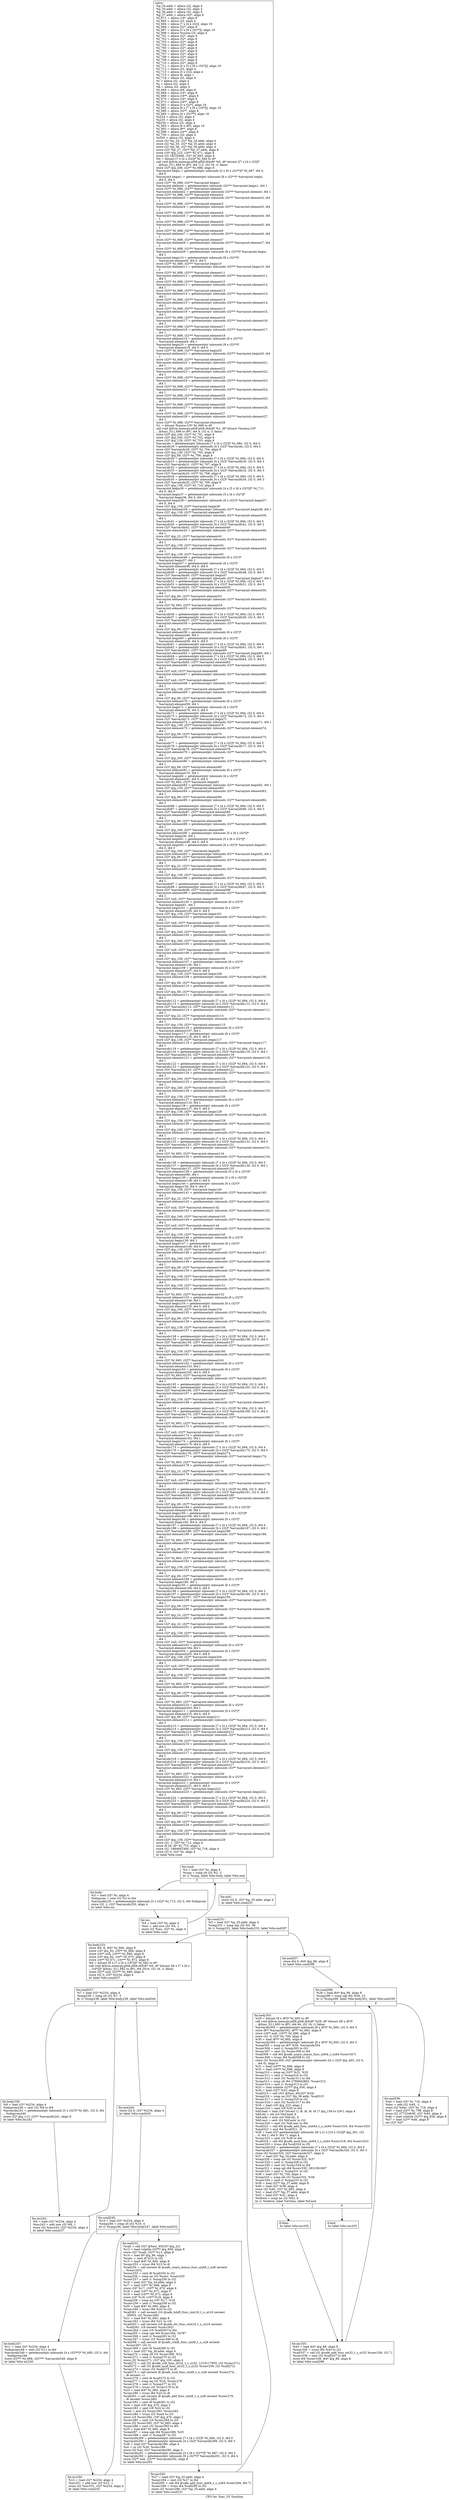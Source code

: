 digraph "CFG for 'func_33' function" {
	label="CFG for 'func_33' function";

	Node0xa625808 [shape=record,label="{entry:\l  %p_34.addr = alloca i32, align 4\l  %p_35.addr = alloca i32, align 4\l  %p_36.addr = alloca i32, align 4\l  %p_37.addr = alloca i32*, align 8\l  %l_671 = alloca i16*, align 8\l  %l_683 = alloca i32, align 4\l  %l_684 = alloca [7 x [4 x i32]], align 16\l  %l_688 = alloca i32*, align 8\l  %l_687 = alloca [3 x [9 x i32**]], align 16\l  %l_699 = alloca %union.U0, align 4\l  %l_701 = alloca i32*, align 8\l  %l_702 = alloca i32*, align 8\l  %l_703 = alloca i32*, align 8\l  %l_704 = alloca i32*, align 8\l  %l_705 = alloca i32*, align 8\l  %l_706 = alloca i32*, align 8\l  %l_707 = alloca i32*, align 8\l  %l_708 = alloca i32*, align 8\l  %l_709 = alloca i32*, align 8\l  %l_710 = alloca i32*, align 8\l  %l_711 = alloca [4 x [5 x [6 x i32*]]], align 16\l  %l_712 = alloca i32, align 4\l  %l_713 = alloca [3 x i32], align 4\l  %l_715 = alloca i8, align 1\l  %l_716 = alloca i32, align 4\l  %i = alloca i32, align 4\l  %j = alloca i32, align 4\l  %k = alloca i32, align 4\l  %l_660 = alloca i64, align 8\l  %l_668 = alloca i16*, align 8\l  %l_669 = alloca i16**, align 8\l  %l_670 = alloca i16*, align 8\l  %l_672 = alloca i16**, align 8\l  %l_681 = alloca [3 x i32*], align 16\l  %l_682 = alloca [6 x [7 x [6 x i16*]]], align 16\l  %l_686 = alloca i32**, align 8\l  %l_685 = alloca [4 x i32***], align 16\l  %i234 = alloca i32, align 4\l  %j235 = alloca i32, align 4\l  %k236 = alloca i32, align 4\l  %l_693 = alloca [8 x i8*], align 16\l  %l_692 = alloca i8**, align 8\l  %l_696 = alloca i16**, align 8\l  %l_700 = alloca i32, align 4\l  %i303 = alloca i32, align 4\l  store i32 %p_34, i32* %p_34.addr, align 4\l  store i32 %p_35, i32* %p_35.addr, align 4\l  store i32 %p_36, i32* %p_36.addr, align 4\l  store i32* %p_37, i32** %p_37.addr, align 8\l  store i16* @g_223, i16** %l_671, align 8\l  store i32 18216466, i32* %l_683, align 4\l  %0 = bitcast [7 x [4 x i32]]* %l_684 to i8*\l  call void @llvm.memcpy.p0i8.p0i8.i64(i8* %0, i8* bitcast ([7 x [4 x i32]]*\l... @func_33.l_684 to i8*), i64 112, i32 16, i1 false)\l  store i32* @g_208, i32** %l_688, align 8\l  %arrayinit.begin = getelementptr inbounds [3 x [9 x i32**]]* %l_687, i64 0,\l... i64 0\l  %arrayinit.begin1 = getelementptr inbounds [9 x i32**]* %arrayinit.begin,\l... i64 0, i64 0\l  store i32** %l_688, i32*** %arrayinit.begin1\l  %arrayinit.element = getelementptr inbounds i32*** %arrayinit.begin1, i64 1\l  store i32** %l_688, i32*** %arrayinit.element\l  %arrayinit.element2 = getelementptr inbounds i32*** %arrayinit.element, i64 1\l  store i32** %l_688, i32*** %arrayinit.element2\l  %arrayinit.element3 = getelementptr inbounds i32*** %arrayinit.element2, i64\l... 1\l  store i32** %l_688, i32*** %arrayinit.element3\l  %arrayinit.element4 = getelementptr inbounds i32*** %arrayinit.element3, i64\l... 1\l  store i32** %l_688, i32*** %arrayinit.element4\l  %arrayinit.element5 = getelementptr inbounds i32*** %arrayinit.element4, i64\l... 1\l  store i32** %l_688, i32*** %arrayinit.element5\l  %arrayinit.element6 = getelementptr inbounds i32*** %arrayinit.element5, i64\l... 1\l  store i32** %l_688, i32*** %arrayinit.element6\l  %arrayinit.element7 = getelementptr inbounds i32*** %arrayinit.element6, i64\l... 1\l  store i32** %l_688, i32*** %arrayinit.element7\l  %arrayinit.element8 = getelementptr inbounds i32*** %arrayinit.element7, i64\l... 1\l  store i32** %l_688, i32*** %arrayinit.element8\l  %arrayinit.element9 = getelementptr inbounds [9 x i32**]* %arrayinit.begin,\l... i64 1\l  %arrayinit.begin10 = getelementptr inbounds [9 x i32**]*\l... %arrayinit.element9, i64 0, i64 0\l  store i32** %l_688, i32*** %arrayinit.begin10\l  %arrayinit.element11 = getelementptr inbounds i32*** %arrayinit.begin10, i64\l... 1\l  store i32** %l_688, i32*** %arrayinit.element11\l  %arrayinit.element12 = getelementptr inbounds i32*** %arrayinit.element11,\l... i64 1\l  store i32** %l_688, i32*** %arrayinit.element12\l  %arrayinit.element13 = getelementptr inbounds i32*** %arrayinit.element12,\l... i64 1\l  store i32** %l_688, i32*** %arrayinit.element13\l  %arrayinit.element14 = getelementptr inbounds i32*** %arrayinit.element13,\l... i64 1\l  store i32** %l_688, i32*** %arrayinit.element14\l  %arrayinit.element15 = getelementptr inbounds i32*** %arrayinit.element14,\l... i64 1\l  store i32** %l_688, i32*** %arrayinit.element15\l  %arrayinit.element16 = getelementptr inbounds i32*** %arrayinit.element15,\l... i64 1\l  store i32** %l_688, i32*** %arrayinit.element16\l  %arrayinit.element17 = getelementptr inbounds i32*** %arrayinit.element16,\l... i64 1\l  store i32** %l_688, i32*** %arrayinit.element17\l  %arrayinit.element18 = getelementptr inbounds i32*** %arrayinit.element17,\l... i64 1\l  store i32** %l_688, i32*** %arrayinit.element18\l  %arrayinit.element19 = getelementptr inbounds [9 x i32**]*\l... %arrayinit.element9, i64 1\l  %arrayinit.begin20 = getelementptr inbounds [9 x i32**]*\l... %arrayinit.element19, i64 0, i64 0\l  store i32** %l_688, i32*** %arrayinit.begin20\l  %arrayinit.element21 = getelementptr inbounds i32*** %arrayinit.begin20, i64\l... 1\l  store i32** %l_688, i32*** %arrayinit.element21\l  %arrayinit.element22 = getelementptr inbounds i32*** %arrayinit.element21,\l... i64 1\l  store i32** %l_688, i32*** %arrayinit.element22\l  %arrayinit.element23 = getelementptr inbounds i32*** %arrayinit.element22,\l... i64 1\l  store i32** %l_688, i32*** %arrayinit.element23\l  %arrayinit.element24 = getelementptr inbounds i32*** %arrayinit.element23,\l... i64 1\l  store i32** %l_688, i32*** %arrayinit.element24\l  %arrayinit.element25 = getelementptr inbounds i32*** %arrayinit.element24,\l... i64 1\l  store i32** %l_688, i32*** %arrayinit.element25\l  %arrayinit.element26 = getelementptr inbounds i32*** %arrayinit.element25,\l... i64 1\l  store i32** %l_688, i32*** %arrayinit.element26\l  %arrayinit.element27 = getelementptr inbounds i32*** %arrayinit.element26,\l... i64 1\l  store i32** %l_688, i32*** %arrayinit.element27\l  %arrayinit.element28 = getelementptr inbounds i32*** %arrayinit.element27,\l... i64 1\l  store i32** %l_688, i32*** %arrayinit.element28\l  %1 = bitcast %union.U0* %l_699 to i8*\l  call void @llvm.memcpy.p0i8.p0i8.i64(i8* %1, i8* bitcast (%union.U0*\l... @func_33.l_699 to i8*), i64 4, i32 4, i1 false)\l  store i32* @g_240, i32** %l_701, align 8\l  store i32* @g_240, i32** %l_702, align 8\l  store i32* @g_139, i32** %l_703, align 8\l  %arrayidx = getelementptr inbounds [7 x [4 x i32]]* %l_684, i32 0, i64 0\l  %arrayidx29 = getelementptr inbounds [4 x i32]* %arrayidx, i32 0, i64 3\l  store i32* %arrayidx29, i32** %l_704, align 8\l  store i32* @g_139, i32** %l_705, align 8\l  store i32* @g_69, i32** %l_706, align 8\l  %arrayidx30 = getelementptr inbounds [7 x [4 x i32]]* %l_684, i32 0, i64 0\l  %arrayidx31 = getelementptr inbounds [4 x i32]* %arrayidx30, i32 0, i64 3\l  store i32* %arrayidx31, i32** %l_707, align 8\l  %arrayidx32 = getelementptr inbounds [7 x [4 x i32]]* %l_684, i32 0, i64 0\l  %arrayidx33 = getelementptr inbounds [4 x i32]* %arrayidx32, i32 0, i64 3\l  store i32* %arrayidx33, i32** %l_708, align 8\l  %arrayidx34 = getelementptr inbounds [7 x [4 x i32]]* %l_684, i32 0, i64 0\l  %arrayidx35 = getelementptr inbounds [4 x i32]* %arrayidx34, i32 0, i64 3\l  store i32* %arrayidx35, i32** %l_709, align 8\l  store i32* @g_139, i32** %l_710, align 8\l  %arrayinit.begin36 = getelementptr inbounds [4 x [5 x [6 x i32*]]]* %l_711,\l... i64 0, i64 0\l  %arrayinit.begin37 = getelementptr inbounds [5 x [6 x i32*]]*\l... %arrayinit.begin36, i64 0, i64 0\l  %arrayinit.begin38 = getelementptr inbounds [6 x i32*]* %arrayinit.begin37,\l... i64 0, i64 0\l  store i32* @g_139, i32** %arrayinit.begin38\l  %arrayinit.element39 = getelementptr inbounds i32** %arrayinit.begin38, i64 1\l  store i32* @g_139, i32** %arrayinit.element39\l  %arrayinit.element40 = getelementptr inbounds i32** %arrayinit.element39,\l... i64 1\l  %arrayidx41 = getelementptr inbounds [7 x [4 x i32]]* %l_684, i32 0, i64 5\l  %arrayidx42 = getelementptr inbounds [4 x i32]* %arrayidx41, i32 0, i64 2\l  store i32* %arrayidx42, i32** %arrayinit.element40\l  %arrayinit.element43 = getelementptr inbounds i32** %arrayinit.element40,\l... i64 1\l  store i32* @g_22, i32** %arrayinit.element43\l  %arrayinit.element44 = getelementptr inbounds i32** %arrayinit.element43,\l... i64 1\l  store i32* @g_139, i32** %arrayinit.element44\l  %arrayinit.element45 = getelementptr inbounds i32** %arrayinit.element44,\l... i64 1\l  store i32* @g_139, i32** %arrayinit.element45\l  %arrayinit.element46 = getelementptr inbounds [6 x i32*]*\l... %arrayinit.begin37, i64 1\l  %arrayinit.begin47 = getelementptr inbounds [6 x i32*]*\l... %arrayinit.element46, i64 0, i64 0\l  %arrayidx48 = getelementptr inbounds [7 x [4 x i32]]* %l_684, i32 0, i64 3\l  %arrayidx49 = getelementptr inbounds [4 x i32]* %arrayidx48, i32 0, i64 3\l  store i32* %arrayidx49, i32** %arrayinit.begin47\l  %arrayinit.element50 = getelementptr inbounds i32** %arrayinit.begin47, i64 1\l  %arrayidx51 = getelementptr inbounds [7 x [4 x i32]]* %l_684, i32 0, i64 0\l  %arrayidx52 = getelementptr inbounds [4 x i32]* %arrayidx51, i32 0, i64 3\l  store i32* %arrayidx52, i32** %arrayinit.element50\l  %arrayinit.element53 = getelementptr inbounds i32** %arrayinit.element50,\l... i64 1\l  store i32* @g_69, i32** %arrayinit.element53\l  %arrayinit.element54 = getelementptr inbounds i32** %arrayinit.element53,\l... i64 1\l  store i32* %l_683, i32** %arrayinit.element54\l  %arrayinit.element55 = getelementptr inbounds i32** %arrayinit.element54,\l... i64 1\l  %arrayidx56 = getelementptr inbounds [7 x [4 x i32]]* %l_684, i32 0, i64 0\l  %arrayidx57 = getelementptr inbounds [4 x i32]* %arrayidx56, i32 0, i64 3\l  store i32* %arrayidx57, i32** %arrayinit.element55\l  %arrayinit.element58 = getelementptr inbounds i32** %arrayinit.element55,\l... i64 1\l  store i32* @g_69, i32** %arrayinit.element58\l  %arrayinit.element59 = getelementptr inbounds [6 x i32*]*\l... %arrayinit.element46, i64 1\l  %arrayinit.begin60 = getelementptr inbounds [6 x i32*]*\l... %arrayinit.element59, i64 0, i64 0\l  %arrayidx61 = getelementptr inbounds [7 x [4 x i32]]* %l_684, i32 0, i64 6\l  %arrayidx62 = getelementptr inbounds [4 x i32]* %arrayidx61, i32 0, i64 1\l  store i32* %arrayidx62, i32** %arrayinit.begin60\l  %arrayinit.element63 = getelementptr inbounds i32** %arrayinit.begin60, i64 1\l  %arrayidx64 = getelementptr inbounds [7 x [4 x i32]]* %l_684, i32 0, i64 0\l  %arrayidx65 = getelementptr inbounds [4 x i32]* %arrayidx64, i32 0, i64 3\l  store i32* %arrayidx65, i32** %arrayinit.element63\l  %arrayinit.element66 = getelementptr inbounds i32** %arrayinit.element63,\l... i64 1\l  store i32* null, i32** %arrayinit.element66\l  %arrayinit.element67 = getelementptr inbounds i32** %arrayinit.element66,\l... i64 1\l  store i32* null, i32** %arrayinit.element67\l  %arrayinit.element68 = getelementptr inbounds i32** %arrayinit.element67,\l... i64 1\l  store i32* @g_139, i32** %arrayinit.element68\l  %arrayinit.element69 = getelementptr inbounds i32** %arrayinit.element68,\l... i64 1\l  store i32* @g_69, i32** %arrayinit.element69\l  %arrayinit.element70 = getelementptr inbounds [6 x i32*]*\l... %arrayinit.element59, i64 1\l  %arrayinit.begin71 = getelementptr inbounds [6 x i32*]*\l... %arrayinit.element70, i64 0, i64 0\l  %arrayidx72 = getelementptr inbounds [7 x [4 x i32]]* %l_684, i32 0, i64 4\l  %arrayidx73 = getelementptr inbounds [4 x i32]* %arrayidx72, i32 0, i64 0\l  store i32* %arrayidx73, i32** %arrayinit.begin71\l  %arrayinit.element74 = getelementptr inbounds i32** %arrayinit.begin71, i64 1\l  store i32* @g_139, i32** %arrayinit.element74\l  %arrayinit.element75 = getelementptr inbounds i32** %arrayinit.element74,\l... i64 1\l  store i32* @g_69, i32** %arrayinit.element75\l  %arrayinit.element76 = getelementptr inbounds i32** %arrayinit.element75,\l... i64 1\l  %arrayidx77 = getelementptr inbounds [7 x [4 x i32]]* %l_684, i32 0, i64 5\l  %arrayidx78 = getelementptr inbounds [4 x i32]* %arrayidx77, i32 0, i64 2\l  store i32* %arrayidx78, i32** %arrayinit.element76\l  %arrayinit.element79 = getelementptr inbounds i32** %arrayinit.element76,\l... i64 1\l  store i32* @g_240, i32** %arrayinit.element79\l  %arrayinit.element80 = getelementptr inbounds i32** %arrayinit.element79,\l... i64 1\l  store i32* @g_69, i32** %arrayinit.element80\l  %arrayinit.element81 = getelementptr inbounds [6 x i32*]*\l... %arrayinit.element70, i64 1\l  %arrayinit.begin82 = getelementptr inbounds [6 x i32*]*\l... %arrayinit.element81, i64 0, i64 0\l  store i32* %l_683, i32** %arrayinit.begin82\l  %arrayinit.element83 = getelementptr inbounds i32** %arrayinit.begin82, i64 1\l  store i32* @g_139, i32** %arrayinit.element83\l  %arrayinit.element84 = getelementptr inbounds i32** %arrayinit.element83,\l... i64 1\l  store i32* @g_69, i32** %arrayinit.element84\l  %arrayinit.element85 = getelementptr inbounds i32** %arrayinit.element84,\l... i64 1\l  %arrayidx86 = getelementptr inbounds [7 x [4 x i32]]* %l_684, i32 0, i64 0\l  %arrayidx87 = getelementptr inbounds [4 x i32]* %arrayidx86, i32 0, i64 3\l  store i32* %arrayidx87, i32** %arrayinit.element85\l  %arrayinit.element88 = getelementptr inbounds i32** %arrayinit.element85,\l... i64 1\l  store i32* @g_69, i32** %arrayinit.element88\l  %arrayinit.element89 = getelementptr inbounds i32** %arrayinit.element88,\l... i64 1\l  store i32* @g_240, i32** %arrayinit.element89\l  %arrayinit.element90 = getelementptr inbounds [5 x [6 x i32*]]*\l... %arrayinit.begin36, i64 1\l  %arrayinit.begin91 = getelementptr inbounds [5 x [6 x i32*]]*\l... %arrayinit.element90, i64 0, i64 0\l  %arrayinit.begin92 = getelementptr inbounds [6 x i32*]* %arrayinit.begin91,\l... i64 0, i64 0\l  store i32* @g_240, i32** %arrayinit.begin92\l  %arrayinit.element93 = getelementptr inbounds i32** %arrayinit.begin92, i64 1\l  store i32* @g_69, i32** %arrayinit.element93\l  %arrayinit.element94 = getelementptr inbounds i32** %arrayinit.element93,\l... i64 1\l  store i32* @g_22, i32** %arrayinit.element94\l  %arrayinit.element95 = getelementptr inbounds i32** %arrayinit.element94,\l... i64 1\l  store i32* @g_139, i32** %arrayinit.element95\l  %arrayinit.element96 = getelementptr inbounds i32** %arrayinit.element95,\l... i64 1\l  %arrayidx97 = getelementptr inbounds [7 x [4 x i32]]* %l_684, i32 0, i64 3\l  %arrayidx98 = getelementptr inbounds [4 x i32]* %arrayidx97, i32 0, i64 3\l  store i32* %arrayidx98, i32** %arrayinit.element96\l  %arrayinit.element99 = getelementptr inbounds i32** %arrayinit.element96,\l... i64 1\l  store i32* null, i32** %arrayinit.element99\l  %arrayinit.element100 = getelementptr inbounds [6 x i32*]*\l... %arrayinit.begin91, i64 1\l  %arrayinit.begin101 = getelementptr inbounds [6 x i32*]*\l... %arrayinit.element100, i64 0, i64 0\l  store i32* @g_139, i32** %arrayinit.begin101\l  %arrayinit.element102 = getelementptr inbounds i32** %arrayinit.begin101,\l... i64 1\l  store i32* null, i32** %arrayinit.element102\l  %arrayinit.element103 = getelementptr inbounds i32** %arrayinit.element102,\l... i64 1\l  store i32* @g_240, i32** %arrayinit.element103\l  %arrayinit.element104 = getelementptr inbounds i32** %arrayinit.element103,\l... i64 1\l  store i32* @g_240, i32** %arrayinit.element104\l  %arrayinit.element105 = getelementptr inbounds i32** %arrayinit.element104,\l... i64 1\l  store i32* null, i32** %arrayinit.element105\l  %arrayinit.element106 = getelementptr inbounds i32** %arrayinit.element105,\l... i64 1\l  store i32* @g_139, i32** %arrayinit.element106\l  %arrayinit.element107 = getelementptr inbounds [6 x i32*]*\l... %arrayinit.element100, i64 1\l  %arrayinit.begin108 = getelementptr inbounds [6 x i32*]*\l... %arrayinit.element107, i64 0, i64 0\l  store i32* @g_139, i32** %arrayinit.begin108\l  %arrayinit.element109 = getelementptr inbounds i32** %arrayinit.begin108,\l... i64 1\l  store i32* @g_69, i32** %arrayinit.element109\l  %arrayinit.element110 = getelementptr inbounds i32** %arrayinit.element109,\l... i64 1\l  store i32* @g_69, i32** %arrayinit.element110\l  %arrayinit.element111 = getelementptr inbounds i32** %arrayinit.element110,\l... i64 1\l  %arrayidx112 = getelementptr inbounds [7 x [4 x i32]]* %l_684, i32 0, i64 4\l  %arrayidx113 = getelementptr inbounds [4 x i32]* %arrayidx112, i32 0, i64 0\l  store i32* %arrayidx113, i32** %arrayinit.element111\l  %arrayinit.element114 = getelementptr inbounds i32** %arrayinit.element111,\l... i64 1\l  store i32* @g_22, i32** %arrayinit.element114\l  %arrayinit.element115 = getelementptr inbounds i32** %arrayinit.element114,\l... i64 1\l  store i32* @g_139, i32** %arrayinit.element115\l  %arrayinit.element116 = getelementptr inbounds [6 x i32*]*\l... %arrayinit.element107, i64 1\l  %arrayinit.begin117 = getelementptr inbounds [6 x i32*]*\l... %arrayinit.element116, i64 0, i64 0\l  store i32* @g_139, i32** %arrayinit.begin117\l  %arrayinit.element118 = getelementptr inbounds i32** %arrayinit.begin117,\l... i64 1\l  %arrayidx119 = getelementptr inbounds [7 x [4 x i32]]* %l_684, i32 0, i64 0\l  %arrayidx120 = getelementptr inbounds [4 x i32]* %arrayidx119, i32 0, i64 1\l  store i32* %arrayidx120, i32** %arrayinit.element118\l  %arrayinit.element121 = getelementptr inbounds i32** %arrayinit.element118,\l... i64 1\l  %arrayidx122 = getelementptr inbounds [7 x [4 x i32]]* %l_684, i32 0, i64 6\l  %arrayidx123 = getelementptr inbounds [4 x i32]* %arrayidx122, i32 0, i64 1\l  store i32* %arrayidx123, i32** %arrayinit.element121\l  %arrayinit.element124 = getelementptr inbounds i32** %arrayinit.element121,\l... i64 1\l  store i32* @g_240, i32** %arrayinit.element124\l  %arrayinit.element125 = getelementptr inbounds i32** %arrayinit.element124,\l... i64 1\l  store i32* @g_240, i32** %arrayinit.element125\l  %arrayinit.element126 = getelementptr inbounds i32** %arrayinit.element125,\l... i64 1\l  store i32* @g_139, i32** %arrayinit.element126\l  %arrayinit.element127 = getelementptr inbounds [6 x i32*]*\l... %arrayinit.element116, i64 1\l  %arrayinit.begin128 = getelementptr inbounds [6 x i32*]*\l... %arrayinit.element127, i64 0, i64 0\l  store i32* @g_139, i32** %arrayinit.begin128\l  %arrayinit.element129 = getelementptr inbounds i32** %arrayinit.begin128,\l... i64 1\l  store i32* @g_139, i32** %arrayinit.element129\l  %arrayinit.element130 = getelementptr inbounds i32** %arrayinit.element129,\l... i64 1\l  store i32* @g_240, i32** %arrayinit.element130\l  %arrayinit.element131 = getelementptr inbounds i32** %arrayinit.element130,\l... i64 1\l  %arrayidx132 = getelementptr inbounds [7 x [4 x i32]]* %l_684, i32 0, i64 4\l  %arrayidx133 = getelementptr inbounds [4 x i32]* %arrayidx132, i32 0, i64 0\l  store i32* %arrayidx133, i32** %arrayinit.element131\l  %arrayinit.element134 = getelementptr inbounds i32** %arrayinit.element131,\l... i64 1\l  store i32* %l_683, i32** %arrayinit.element134\l  %arrayinit.element135 = getelementptr inbounds i32** %arrayinit.element134,\l... i64 1\l  %arrayidx136 = getelementptr inbounds [7 x [4 x i32]]* %l_684, i32 0, i64 0\l  %arrayidx137 = getelementptr inbounds [4 x i32]* %arrayidx136, i32 0, i64 1\l  store i32* %arrayidx137, i32** %arrayinit.element135\l  %arrayinit.element138 = getelementptr inbounds [5 x [6 x i32*]]*\l... %arrayinit.element90, i64 1\l  %arrayinit.begin139 = getelementptr inbounds [5 x [6 x i32*]]*\l... %arrayinit.element138, i64 0, i64 0\l  %arrayinit.begin140 = getelementptr inbounds [6 x i32*]*\l... %arrayinit.begin139, i64 0, i64 0\l  store i32* @g_139, i32** %arrayinit.begin140\l  %arrayinit.element141 = getelementptr inbounds i32** %arrayinit.begin140,\l... i64 1\l  store i32* @g_22, i32** %arrayinit.element141\l  %arrayinit.element142 = getelementptr inbounds i32** %arrayinit.element141,\l... i64 1\l  store i32* null, i32** %arrayinit.element142\l  %arrayinit.element143 = getelementptr inbounds i32** %arrayinit.element142,\l... i64 1\l  store i32* @g_240, i32** %arrayinit.element143\l  %arrayinit.element144 = getelementptr inbounds i32** %arrayinit.element143,\l... i64 1\l  store i32* null, i32** %arrayinit.element144\l  %arrayinit.element145 = getelementptr inbounds i32** %arrayinit.element144,\l... i64 1\l  store i32* @g_139, i32** %arrayinit.element145\l  %arrayinit.element146 = getelementptr inbounds [6 x i32*]*\l... %arrayinit.begin139, i64 1\l  %arrayinit.begin147 = getelementptr inbounds [6 x i32*]*\l... %arrayinit.element146, i64 0, i64 0\l  store i32* @g_139, i32** %arrayinit.begin147\l  %arrayinit.element148 = getelementptr inbounds i32** %arrayinit.begin147,\l... i64 1\l  store i32* @g_240, i32** %arrayinit.element148\l  %arrayinit.element149 = getelementptr inbounds i32** %arrayinit.element148,\l... i64 1\l  store i32* @g_69, i32** %arrayinit.element149\l  %arrayinit.element150 = getelementptr inbounds i32** %arrayinit.element149,\l... i64 1\l  store i32* @g_139, i32** %arrayinit.element150\l  %arrayinit.element151 = getelementptr inbounds i32** %arrayinit.element150,\l... i64 1\l  store i32* @g_139, i32** %arrayinit.element151\l  %arrayinit.element152 = getelementptr inbounds i32** %arrayinit.element151,\l... i64 1\l  store i32* %l_683, i32** %arrayinit.element152\l  %arrayinit.element153 = getelementptr inbounds [6 x i32*]*\l... %arrayinit.element146, i64 1\l  %arrayinit.begin154 = getelementptr inbounds [6 x i32*]*\l... %arrayinit.element153, i64 0, i64 0\l  store i32* @g_240, i32** %arrayinit.begin154\l  %arrayinit.element155 = getelementptr inbounds i32** %arrayinit.begin154,\l... i64 1\l  store i32* @g_69, i32** %arrayinit.element155\l  %arrayinit.element156 = getelementptr inbounds i32** %arrayinit.element155,\l... i64 1\l  store i32* @g_139, i32** %arrayinit.element156\l  %arrayinit.element157 = getelementptr inbounds i32** %arrayinit.element156,\l... i64 1\l  %arrayidx158 = getelementptr inbounds [7 x [4 x i32]]* %l_684, i32 0, i64 0\l  %arrayidx159 = getelementptr inbounds [4 x i32]* %arrayidx158, i32 0, i64 3\l  store i32* %arrayidx159, i32** %arrayinit.element157\l  %arrayinit.element160 = getelementptr inbounds i32** %arrayinit.element157,\l... i64 1\l  store i32* @g_139, i32** %arrayinit.element160\l  %arrayinit.element161 = getelementptr inbounds i32** %arrayinit.element160,\l... i64 1\l  store i32* %l_683, i32** %arrayinit.element161\l  %arrayinit.element162 = getelementptr inbounds [6 x i32*]*\l... %arrayinit.element153, i64 1\l  %arrayinit.begin163 = getelementptr inbounds [6 x i32*]*\l... %arrayinit.element162, i64 0, i64 0\l  store i32* %l_683, i32** %arrayinit.begin163\l  %arrayinit.element164 = getelementptr inbounds i32** %arrayinit.begin163,\l... i64 1\l  %arrayidx165 = getelementptr inbounds [7 x [4 x i32]]* %l_684, i32 0, i64 5\l  %arrayidx166 = getelementptr inbounds [4 x i32]* %arrayidx165, i32 0, i64 2\l  store i32* %arrayidx166, i32** %arrayinit.element164\l  %arrayinit.element167 = getelementptr inbounds i32** %arrayinit.element164,\l... i64 1\l  store i32* @g_139, i32** %arrayinit.element167\l  %arrayinit.element168 = getelementptr inbounds i32** %arrayinit.element167,\l... i64 1\l  %arrayidx169 = getelementptr inbounds [7 x [4 x i32]]* %l_684, i32 0, i64 5\l  %arrayidx170 = getelementptr inbounds [4 x i32]* %arrayidx169, i32 0, i64 2\l  store i32* %arrayidx170, i32** %arrayinit.element168\l  %arrayinit.element171 = getelementptr inbounds i32** %arrayinit.element168,\l... i64 1\l  store i32* %l_683, i32** %arrayinit.element171\l  %arrayinit.element172 = getelementptr inbounds i32** %arrayinit.element171,\l... i64 1\l  store i32* null, i32** %arrayinit.element172\l  %arrayinit.element173 = getelementptr inbounds [6 x i32*]*\l... %arrayinit.element162, i64 1\l  %arrayinit.begin174 = getelementptr inbounds [6 x i32*]*\l... %arrayinit.element173, i64 0, i64 0\l  %arrayidx175 = getelementptr inbounds [7 x [4 x i32]]* %l_684, i32 0, i64 4\l  %arrayidx176 = getelementptr inbounds [4 x i32]* %arrayidx175, i32 0, i64 0\l  store i32* %arrayidx176, i32** %arrayinit.begin174\l  %arrayinit.element177 = getelementptr inbounds i32** %arrayinit.begin174,\l... i64 1\l  store i32* %l_683, i32** %arrayinit.element177\l  %arrayinit.element178 = getelementptr inbounds i32** %arrayinit.element177,\l... i64 1\l  store i32* @g_22, i32** %arrayinit.element178\l  %arrayinit.element179 = getelementptr inbounds i32** %arrayinit.element178,\l... i64 1\l  store i32* null, i32** %arrayinit.element179\l  %arrayinit.element180 = getelementptr inbounds i32** %arrayinit.element179,\l... i64 1\l  %arrayidx181 = getelementptr inbounds [7 x [4 x i32]]* %l_684, i32 0, i64 0\l  %arrayidx182 = getelementptr inbounds [4 x i32]* %arrayidx181, i32 0, i64 3\l  store i32* %arrayidx182, i32** %arrayinit.element180\l  %arrayinit.element183 = getelementptr inbounds i32** %arrayinit.element180,\l... i64 1\l  store i32* @g_69, i32** %arrayinit.element183\l  %arrayinit.element184 = getelementptr inbounds [5 x [6 x i32*]]*\l... %arrayinit.element138, i64 1\l  %arrayinit.begin185 = getelementptr inbounds [5 x [6 x i32*]]*\l... %arrayinit.element184, i64 0, i64 0\l  %arrayinit.begin186 = getelementptr inbounds [6 x i32*]*\l... %arrayinit.begin185, i64 0, i64 0\l  %arrayidx187 = getelementptr inbounds [7 x [4 x i32]]* %l_684, i32 0, i64 6\l  %arrayidx188 = getelementptr inbounds [4 x i32]* %arrayidx187, i32 0, i64 1\l  store i32* %arrayidx188, i32** %arrayinit.begin186\l  %arrayinit.element189 = getelementptr inbounds i32** %arrayinit.begin186,\l... i64 1\l  store i32* %l_683, i32** %arrayinit.element189\l  %arrayinit.element190 = getelementptr inbounds i32** %arrayinit.element189,\l... i64 1\l  store i32* @g_69, i32** %arrayinit.element190\l  %arrayinit.element191 = getelementptr inbounds i32** %arrayinit.element190,\l... i64 1\l  store i32* %l_683, i32** %arrayinit.element191\l  %arrayinit.element192 = getelementptr inbounds i32** %arrayinit.element191,\l... i64 1\l  store i32* @g_139, i32** %arrayinit.element192\l  %arrayinit.element193 = getelementptr inbounds i32** %arrayinit.element192,\l... i64 1\l  store i32* @g_69, i32** %arrayinit.element193\l  %arrayinit.element194 = getelementptr inbounds [6 x i32*]*\l... %arrayinit.begin185, i64 1\l  %arrayinit.begin195 = getelementptr inbounds [6 x i32*]*\l... %arrayinit.element194, i64 0, i64 0\l  %arrayidx196 = getelementptr inbounds [7 x [4 x i32]]* %l_684, i32 0, i64 3\l  %arrayidx197 = getelementptr inbounds [4 x i32]* %arrayidx196, i32 0, i64 3\l  store i32* %arrayidx197, i32** %arrayinit.begin195\l  %arrayinit.element198 = getelementptr inbounds i32** %arrayinit.begin195,\l... i64 1\l  store i32* @g_69, i32** %arrayinit.element198\l  %arrayinit.element199 = getelementptr inbounds i32** %arrayinit.element198,\l... i64 1\l  store i32* @g_22, i32** %arrayinit.element199\l  %arrayinit.element200 = getelementptr inbounds i32** %arrayinit.element199,\l... i64 1\l  store i32* @g_22, i32** %arrayinit.element200\l  %arrayinit.element201 = getelementptr inbounds i32** %arrayinit.element200,\l... i64 1\l  store i32* @g_139, i32** %arrayinit.element201\l  %arrayinit.element202 = getelementptr inbounds i32** %arrayinit.element201,\l... i64 1\l  store i32* null, i32** %arrayinit.element202\l  %arrayinit.element203 = getelementptr inbounds [6 x i32*]*\l... %arrayinit.element194, i64 1\l  %arrayinit.begin204 = getelementptr inbounds [6 x i32*]*\l... %arrayinit.element203, i64 0, i64 0\l  store i32* @g_139, i32** %arrayinit.begin204\l  %arrayinit.element205 = getelementptr inbounds i32** %arrayinit.begin204,\l... i64 1\l  store i32* null, i32** %arrayinit.element205\l  %arrayinit.element206 = getelementptr inbounds i32** %arrayinit.element205,\l... i64 1\l  store i32* @g_139, i32** %arrayinit.element206\l  %arrayinit.element207 = getelementptr inbounds i32** %arrayinit.element206,\l... i64 1\l  store i32* %l_683, i32** %arrayinit.element207\l  %arrayinit.element208 = getelementptr inbounds i32** %arrayinit.element207,\l... i64 1\l  store i32* @g_69, i32** %arrayinit.element208\l  %arrayinit.element209 = getelementptr inbounds i32** %arrayinit.element208,\l... i64 1\l  store i32* %l_683, i32** %arrayinit.element209\l  %arrayinit.element210 = getelementptr inbounds [6 x i32*]*\l... %arrayinit.element203, i64 1\l  %arrayinit.begin211 = getelementptr inbounds [6 x i32*]*\l... %arrayinit.element210, i64 0, i64 0\l  store i32* @g_69, i32** %arrayinit.begin211\l  %arrayinit.element212 = getelementptr inbounds i32** %arrayinit.begin211,\l... i64 1\l  %arrayidx213 = getelementptr inbounds [7 x [4 x i32]]* %l_684, i32 0, i64 4\l  %arrayidx214 = getelementptr inbounds [4 x i32]* %arrayidx213, i32 0, i64 0\l  store i32* %arrayidx214, i32** %arrayinit.element212\l  %arrayinit.element215 = getelementptr inbounds i32** %arrayinit.element212,\l... i64 1\l  store i32* @g_139, i32** %arrayinit.element215\l  %arrayinit.element216 = getelementptr inbounds i32** %arrayinit.element215,\l... i64 1\l  store i32* @g_139, i32** %arrayinit.element216\l  %arrayinit.element217 = getelementptr inbounds i32** %arrayinit.element216,\l... i64 1\l  %arrayidx218 = getelementptr inbounds [7 x [4 x i32]]* %l_684, i32 0, i64 6\l  %arrayidx219 = getelementptr inbounds [4 x i32]* %arrayidx218, i32 0, i64 1\l  store i32* %arrayidx219, i32** %arrayinit.element217\l  %arrayinit.element220 = getelementptr inbounds i32** %arrayinit.element217,\l... i64 1\l  store i32* %l_683, i32** %arrayinit.element220\l  %arrayinit.element221 = getelementptr inbounds [6 x i32*]*\l... %arrayinit.element210, i64 1\l  %arrayinit.begin222 = getelementptr inbounds [6 x i32*]*\l... %arrayinit.element221, i64 0, i64 0\l  store i32* %l_683, i32** %arrayinit.begin222\l  %arrayinit.element223 = getelementptr inbounds i32** %arrayinit.begin222,\l... i64 1\l  %arrayidx224 = getelementptr inbounds [7 x [4 x i32]]* %l_684, i32 0, i64 0\l  %arrayidx225 = getelementptr inbounds [4 x i32]* %arrayidx224, i32 0, i64 3\l  store i32* %arrayidx225, i32** %arrayinit.element223\l  %arrayinit.element226 = getelementptr inbounds i32** %arrayinit.element223,\l... i64 1\l  store i32* @g_69, i32** %arrayinit.element226\l  %arrayinit.element227 = getelementptr inbounds i32** %arrayinit.element226,\l... i64 1\l  store i32* @g_69, i32** %arrayinit.element227\l  %arrayinit.element228 = getelementptr inbounds i32** %arrayinit.element227,\l... i64 1\l  store i32* @g_139, i32** %arrayinit.element228\l  %arrayinit.element229 = getelementptr inbounds i32** %arrayinit.element228,\l... i64 1\l  store i32* @g_139, i32** %arrayinit.element229\l  store i32 -1, i32* %l_712, align 4\l  store i8 28, i8* %l_715, align 1\l  store i32 -1884681400, i32* %l_716, align 4\l  store i32 0, i32* %i, align 4\l  br label %for.cond\l}"];
	Node0xa625808 -> Node0xa625838;
	Node0xa625838 [shape=record,label="{for.cond:                                         \l  %2 = load i32* %i, align 4\l  %cmp = icmp slt i32 %2, 3\l  br i1 %cmp, label %for.body, label %for.end\l|{<s0>T|<s1>F}}"];
	Node0xa625838:s0 -> Node0xa659340;
	Node0xa625838:s1 -> Node0xa6593a0;
	Node0xa659340 [shape=record,label="{for.body:                                         \l  %3 = load i32* %i, align 4\l  %idxprom = sext i32 %3 to i64\l  %arrayidx230 = getelementptr inbounds [3 x i32]* %l_713, i32 0, i64 %idxprom\l  store i32 -1, i32* %arrayidx230, align 4\l  br label %for.inc\l}"];
	Node0xa659340 -> Node0xa659370;
	Node0xa659370 [shape=record,label="{for.inc:                                          \l  %4 = load i32* %i, align 4\l  %inc = add nsw i32 %4, 1\l  store i32 %inc, i32* %i, align 4\l  br label %for.cond\l}"];
	Node0xa659370 -> Node0xa625838;
	Node0xa6593a0 [shape=record,label="{for.end:                                          \l  store i32 0, i32* %p_35.addr, align 4\l  br label %for.cond231\l}"];
	Node0xa6593a0 -> Node0xa6593d0;
	Node0xa6593d0 [shape=record,label="{for.cond231:                                      \l  %5 = load i32* %p_35.addr, align 4\l  %cmp232 = icmp ugt i32 %5, 38\l  br i1 %cmp232, label %for.body233, label %for.end297\l|{<s0>T|<s1>F}}"];
	Node0xa6593d0:s0 -> Node0xa659400;
	Node0xa6593d0:s1 -> Node0xa6595e0;
	Node0xa659400 [shape=record,label="{for.body233:                                      \l  store i64 -6, i64* %l_660, align 8\l  store i16* @g_92, i16** %l_668, align 8\l  store i16** null, i16*** %l_669, align 8\l  store i16* @g_92, i16** %l_670, align 8\l  store i16** %l_671, i16*** %l_672, align 8\l  %6 = bitcast [6 x [7 x [6 x i16*]]]* %l_682 to i8*\l  call void @llvm.memcpy.p0i8.p0i8.i64(i8* %6, i8* bitcast ([6 x [7 x [6 x\l... i16*]]]* @func_33.l_682 to i8*), i64 2016, i32 16, i1 false)\l  store i32** null, i32*** %l_686, align 8\l  store i32 0, i32* %i234, align 4\l  br label %for.cond237\l}"];
	Node0xa659400 -> Node0xa659430;
	Node0xa659430 [shape=record,label="{for.cond237:                                      \l  %7 = load i32* %i234, align 4\l  %cmp238 = icmp slt i32 %7, 3\l  br i1 %cmp238, label %for.body239, label %for.end244\l|{<s0>T|<s1>F}}"];
	Node0xa659430:s0 -> Node0xa659460;
	Node0xa659430:s1 -> Node0xa6594c0;
	Node0xa659460 [shape=record,label="{for.body239:                                      \l  %8 = load i32* %i234, align 4\l  %idxprom240 = sext i32 %8 to i64\l  %arrayidx241 = getelementptr inbounds [3 x i32*]* %l_681, i32 0, i64\l... %idxprom240\l  store i32* @g_113, i32** %arrayidx241, align 8\l  br label %for.inc242\l}"];
	Node0xa659460 -> Node0xa659490;
	Node0xa659490 [shape=record,label="{for.inc242:                                       \l  %9 = load i32* %i234, align 4\l  %inc243 = add nsw i32 %9, 1\l  store i32 %inc243, i32* %i234, align 4\l  br label %for.cond237\l}"];
	Node0xa659490 -> Node0xa659430;
	Node0xa6594c0 [shape=record,label="{for.end244:                                       \l  store i32 0, i32* %i234, align 4\l  br label %for.cond245\l}"];
	Node0xa6594c0 -> Node0xa6594f0;
	Node0xa6594f0 [shape=record,label="{for.cond245:                                      \l  %10 = load i32* %i234, align 4\l  %cmp246 = icmp slt i32 %10, 4\l  br i1 %cmp246, label %for.body247, label %for.end252\l|{<s0>T|<s1>F}}"];
	Node0xa6594f0:s0 -> Node0xa659520;
	Node0xa6594f0:s1 -> Node0xa659580;
	Node0xa659520 [shape=record,label="{for.body247:                                      \l  %11 = load i32* %i234, align 4\l  %idxprom248 = sext i32 %11 to i64\l  %arrayidx249 = getelementptr inbounds [4 x i32***]* %l_685, i32 0, i64\l... %idxprom248\l  store i32*** %l_686, i32**** %arrayidx249, align 8\l  br label %for.inc250\l}"];
	Node0xa659520 -> Node0xa659550;
	Node0xa659550 [shape=record,label="{for.inc250:                                       \l  %12 = load i32* %i234, align 4\l  %inc251 = add nsw i32 %12, 1\l  store i32 %inc251, i32* %i234, align 4\l  br label %for.cond245\l}"];
	Node0xa659550 -> Node0xa6594f0;
	Node0xa659580 [shape=record,label="{for.end252:                                       \l  %call = call i32* @func_40(i32* @g_22)\l  %13 = load volatile i32*** @g_656, align 8\l  store i32* %call, i32** %13, align 8\l  %14 = load i8* @g_86, align 1\l  %conv = zext i8 %14 to i32\l  %15 = load i64* %l_660, align 8\l  %conv253 = trunc i64 %15 to i8\l  %call254 = call zeroext i8 @safe_unary_minus_func_uint8_t_u(i8 zeroext\l... %conv253)\l  %conv255 = zext i8 %call254 to i32\l  %cmp256 = icmp ne i32 %conv, %conv255\l  %conv257 = zext i1 %cmp256 to i32\l  %16 = load i32* %p_34.addr, align 4\l  %17 = load i16** %l_668, align 8\l  store i16* %17, i16** %l_670, align 8\l  %18 = load i16** %l_671, align 8\l  %19 = load i16*** %l_672, align 8\l  store i16* %18, i16** %19, align 8\l  %cmp258 = icmp eq i16* %17, %18\l  %conv259 = zext i1 %cmp258 to i32\l  %20 = load i64* %l_660, align 8\l  %conv260 = trunc i64 %20 to i32\l  %call261 = call zeroext i16 @safe_lshift_func_uint16_t_u_u(i16 zeroext\l... -30003, i32 %conv260)\l  %21 = load i64* %l_660, align 8\l  %conv262 = trunc i64 %21 to i16\l  %call263 = call zeroext i16 @safe_div_func_uint16_t_u_u(i16 zeroext\l... %call261, i16 zeroext %conv262)\l  %conv264 = zext i16 %call263 to i64\l  %cmp265 = icmp sge i64 %conv264, 34787\l  %conv266 = zext i1 %cmp265 to i32\l  %conv267 = trunc i32 %conv266 to i8\l  %call268 = call zeroext i8 @safe_rshift_func_uint8_t_u_s(i8 zeroext\l... %conv267, i32 3)\l  %conv269 = zext i8 %call268 to i32\l  %22 = load i32* %p_36.addr, align 4\l  %cmp270 = icmp slt i32 %conv269, %22\l  %conv271 = zext i1 %cmp270 to i32\l  store i32 %conv271, i32* @g_105, align 4\l  %call272 = call i32 @safe_sub_func_int32_t_s_s(i32 -1219117955, i32 %conv271)\l  %call273 = call i32 @safe_mod_func_int32_t_s_s(i32 %conv259, i32 %call272)\l  %conv274 = trunc i32 %call273 to i8\l  %call275 = call zeroext i8 @safe_mod_func_uint8_t_u_u(i8 zeroext %conv274,\l... i8 zeroext -1)\l  %conv276 = zext i8 %call275 to i32\l  %cmp277 = icmp eq i32 %16, %conv276\l  %conv278 = zext i1 %cmp277 to i32\l  %conv279 = trunc i32 %conv278 to i8\l  %23 = load i64* %l_660, align 8\l  %conv280 = trunc i64 %23 to i8\l  %call281 = call zeroext i8 @safe_add_func_uint8_t_u_u(i8 zeroext %conv279,\l... i8 zeroext %conv280)\l  %conv282 = zext i8 %call281 to i32\l  %24 = load i16* @g_470, align 2\l  %conv283 = zext i16 %24 to i32\l  %and = and i32 %conv283, %conv282\l  %conv284 = trunc i32 %and to i16\l  store i16 %conv284, i16* @g_470, align 2\l  %conv285 = zext i16 %conv284 to i32\l  store i32 %conv285, i32* %l_683, align 4\l  %conv286 = sext i32 %conv285 to i64\l  %25 = load i64* %l_660, align 8\l  %cmp287 = icmp uge i64 %conv286, %25\l  %conv288 = zext i1 %cmp287 to i32\l  %arrayidx289 = getelementptr inbounds [7 x [4 x i32]]* %l_684, i32 0, i64 0\l  %arrayidx290 = getelementptr inbounds [4 x i32]* %arrayidx289, i32 0, i64 3\l  %26 = load i32* %arrayidx290, align 4\l  %or = or i32 %26, %conv288\l  store i32 %or, i32* %arrayidx290, align 4\l  %arrayidx291 = getelementptr inbounds [3 x [9 x i32**]]* %l_687, i32 0, i64 2\l  %arrayidx292 = getelementptr inbounds [9 x i32**]* %arrayidx291, i32 0, i64 4\l  store i32** null, i32*** %arrayidx292, align 8\l  br label %for.inc293\l}"];
	Node0xa659580 -> Node0xa6595b0;
	Node0xa6595b0 [shape=record,label="{for.inc293:                                       \l  %27 = load i32* %p_35.addr, align 4\l  %conv294 = zext i32 %27 to i64\l  %call295 = call i64 @safe_add_func_int64_t_s_s(i64 %conv294, i64 7)\l  %conv296 = trunc i64 %call295 to i32\l  store i32 %conv296, i32* %p_35.addr, align 4\l  br label %for.cond231\l}"];
	Node0xa6595b0 -> Node0xa6593d0;
	Node0xa6595e0 [shape=record,label="{for.end297:                                       \l  store i64 0, i64* @g_88, align 8\l  br label %for.cond298\l}"];
	Node0xa6595e0 -> Node0xa659610;
	Node0xa659610 [shape=record,label="{for.cond298:                                      \l  %28 = load i64* @g_88, align 8\l  %cmp299 = icmp ugt i64 %28, 23\l  br i1 %cmp299, label %for.body301, label %for.end339\l|{<s0>T|<s1>F}}"];
	Node0xa659610:s0 -> Node0xa659640;
	Node0xa659610:s1 -> Node0xa659700;
	Node0xa659640 [shape=record,label="{for.body301:                                      \l  %29 = bitcast [8 x i8*]* %l_693 to i8*\l  call void @llvm.memcpy.p0i8.p0i8.i64(i8* %29, i8* bitcast ([8 x i8*]*\l... @func_33.l_693 to i8*), i64 64, i32 16, i1 false)\l  %arrayidx302 = getelementptr inbounds [8 x i8*]* %l_693, i32 0, i64 5\l  store i8** %arrayidx302, i8*** %l_692, align 8\l  store i16** null, i16*** %l_696, align 8\l  store i32 -5, i32* %l_700, align 4\l  %30 = load i8*** %l_692, align 8\l  %arrayidx304 = getelementptr inbounds [8 x i8*]* %l_693, i32 0, i64 5\l  %cmp305 = icmp ne i8** %30, %arrayidx304\l  %conv306 = zext i1 %cmp305 to i32\l  %conv307 = sext i32 %conv306 to i64\l  %call308 = call i64 @safe_unary_minus_func_int64_t_s(i64 %conv307)\l  %conv309 = trunc i64 %call308 to i32\l  store i32 %conv309, i32* getelementptr inbounds ([4 x i32]* @g_403, i32 0,\l... i64 0), align 4\l  %31 = load i16*** %l_696, align 8\l  %32 = load i16*** %l_696, align 8\l  %cmp310 = icmp eq i16** %31, %32\l  %conv311 = zext i1 %cmp310 to i32\l  %conv312 = sext i32 %conv311 to i64\l  %cmp313 = icmp slt i64 2780642862, %conv312\l  %conv314 = zext i1 %cmp313 to i32\l  %33 = load volatile i32*** @g_656, align 8\l  %34 = load i32** %33, align 8\l  %call315 = call i32* @func_40(i32* %34)\l  %cmp316 = icmp ne i32* %p_36.addr, %call315\l  %conv317 = zext i1 %cmp316 to i32\l  %conv318 = sext i32 %conv317 to i64\l  %35 = load i16* @g_223, align 2\l  %conv319 = sext i16 %35 to i64\l  %bf.load = load i24* bitcast (\{ i8, i8, i8, i8 \}* @g_158 to i24*), align 4\l  %bf.shl = shl i24 %bf.load, 6\l  %bf.ashr = ashr i24 %bf.shl, 6\l  %bf.cast = sext i24 %bf.ashr to i32\l  %conv320 = sext i32 %bf.cast to i64\l  %call321 = call i64 @safe_add_func_uint64_t_u_u(i64 %conv319, i64 %conv320)\l  %and322 = and i64 %call321, -9\l  %36 = load i32* getelementptr inbounds ([6 x [1 x [10 x i32]]]* @g_361, i32\l... 0, i64 1, i64 0, i64 7), align 4\l  %conv323 = zext i32 %36 to i64\l  %call324 = call i64 @safe_mod_func_int64_t_s_s(i64 %conv318, i64 %conv323)\l  %conv325 = trunc i64 %call324 to i32\l  %arrayidx326 = getelementptr inbounds [7 x [4 x i32]]* %l_684, i32 0, i64 0\l  %arrayidx327 = getelementptr inbounds [4 x i32]* %arrayidx326, i32 0, i64 3\l  store i32 %conv325, i32* %arrayidx327, align 4\l  %37 = load i32* %p_34.addr, align 4\l  %cmp328 = icmp ule i32 %conv325, %37\l  %conv329 = zext i1 %cmp328 to i32\l  %conv330 = sext i32 %conv329 to i64\l  %cmp331 = icmp sgt i64 %conv330, 2831061667\l  %conv332 = zext i1 %cmp331 to i32\l  %38 = load i32* %l_700, align 4\l  %cmp333 = icmp sle i32 %conv332, %38\l  %conv334 = zext i1 %cmp333 to i32\l  %39 = load i32** %p_37.addr, align 8\l  %40 = load i32* %39, align 4\l  store i32 %40, i32* %l_683, align 4\l  %41 = load i32** %p_37.addr, align 8\l  %42 = load i32* %41, align 4\l  %tobool = icmp ne i32 %42, 0\l  br i1 %tobool, label %if.then, label %if.end\l|{<s0>T|<s1>F}}"];
	Node0xa659640:s0 -> Node0xa659670;
	Node0xa659640:s1 -> Node0xa6596a0;
	Node0xa659670 [shape=record,label="{if.then:                                          \l  br label %for.inc335\l}"];
	Node0xa659670 -> Node0xa6596d0;
	Node0xa6596a0 [shape=record,label="{if.end:                                           \l  br label %for.inc335\l}"];
	Node0xa6596a0 -> Node0xa6596d0;
	Node0xa6596d0 [shape=record,label="{for.inc335:                                       \l  %43 = load i64* @g_88, align 8\l  %conv336 = trunc i64 %43 to i32\l  %call337 = call i32 @safe_add_func_int32_t_s_s(i32 %conv336, i32 7)\l  %conv338 = sext i32 %call337 to i64\l  store i64 %conv338, i64* @g_88, align 8\l  br label %for.cond298\l}"];
	Node0xa6596d0 -> Node0xa659610;
	Node0xa659700 [shape=record,label="{for.end339:                                       \l  %44 = load i32* %l_716, align 4\l  %dec = add i32 %44, -1\l  store i32 %dec, i32* %l_716, align 4\l  %45 = load i32** %l_708, align 8\l  store i32 377224636, i32* %45, align 4\l  %46 = load volatile i32*** @g_656, align 8\l  %47 = load i32** %46, align 8\l  ret i32* %47\l}"];
}
